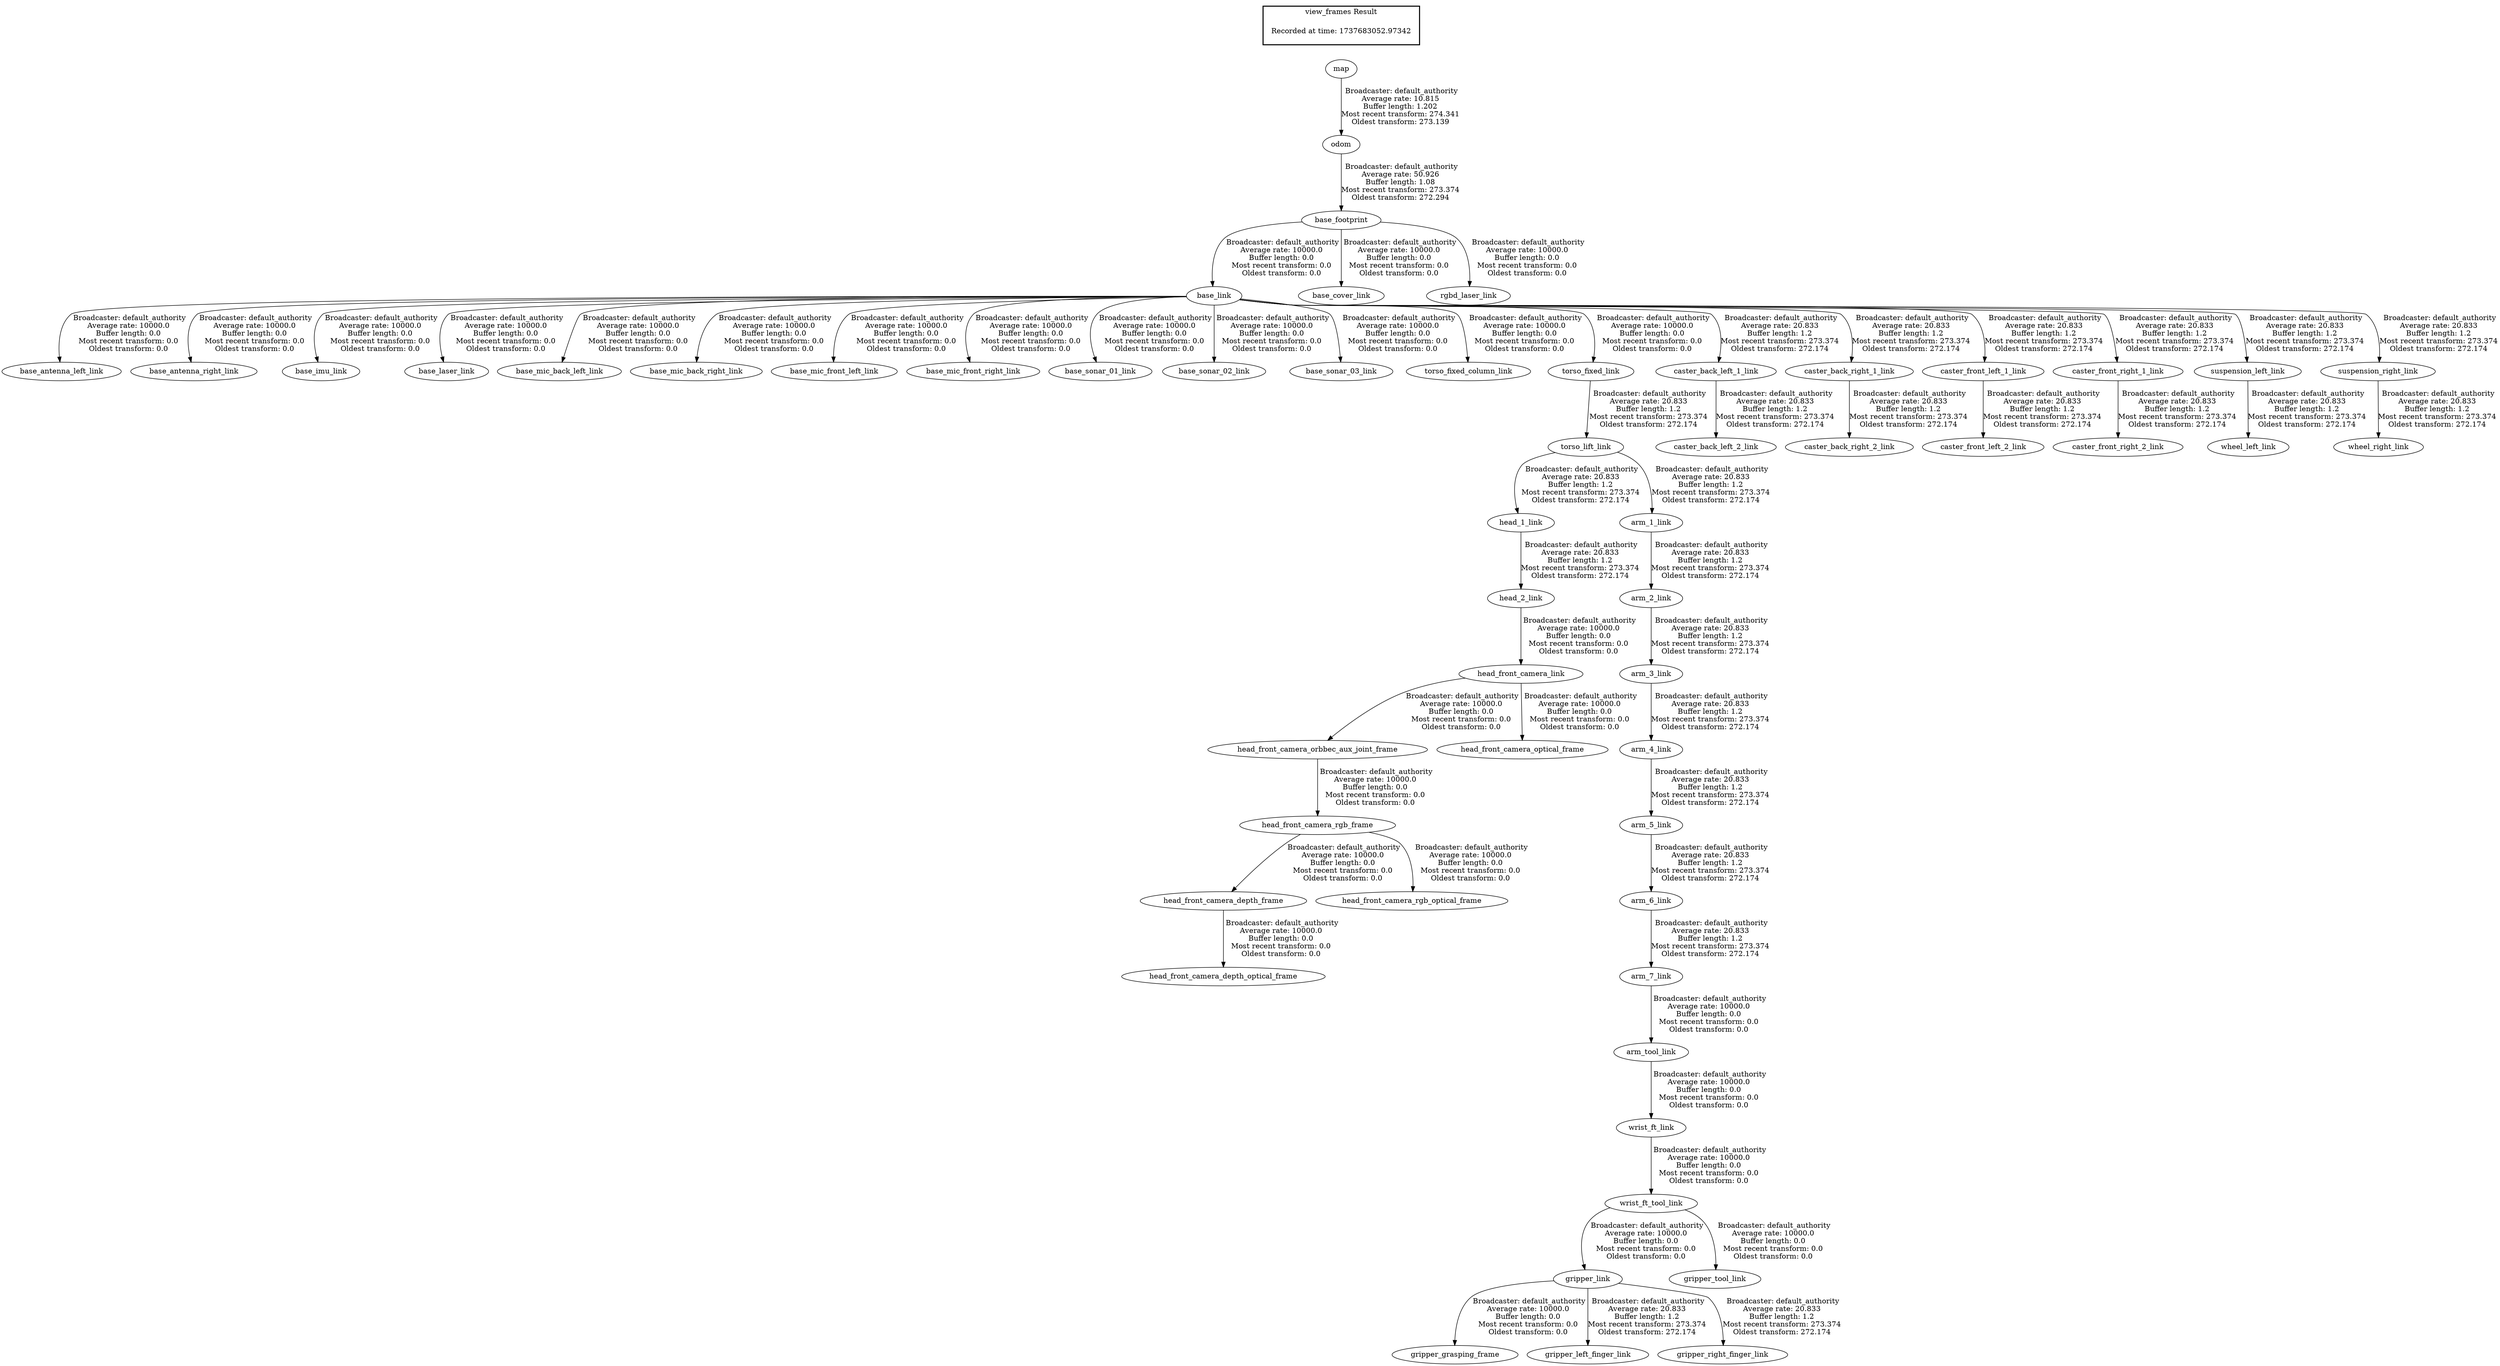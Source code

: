 digraph G {
"arm_7_link" -> "arm_tool_link"[label=" Broadcaster: default_authority\nAverage rate: 10000.0\nBuffer length: 0.0\nMost recent transform: 0.0\nOldest transform: 0.0\n"];
"arm_6_link" -> "arm_7_link"[label=" Broadcaster: default_authority\nAverage rate: 20.833\nBuffer length: 1.2\nMost recent transform: 273.374\nOldest transform: 272.174\n"];
"base_link" -> "base_antenna_left_link"[label=" Broadcaster: default_authority\nAverage rate: 10000.0\nBuffer length: 0.0\nMost recent transform: 0.0\nOldest transform: 0.0\n"];
"base_footprint" -> "base_link"[label=" Broadcaster: default_authority\nAverage rate: 10000.0\nBuffer length: 0.0\nMost recent transform: 0.0\nOldest transform: 0.0\n"];
"base_link" -> "base_antenna_right_link"[label=" Broadcaster: default_authority\nAverage rate: 10000.0\nBuffer length: 0.0\nMost recent transform: 0.0\nOldest transform: 0.0\n"];
"odom" -> "base_footprint"[label=" Broadcaster: default_authority\nAverage rate: 50.926\nBuffer length: 1.08\nMost recent transform: 273.374\nOldest transform: 272.294\n"];
"base_link" -> "base_imu_link"[label=" Broadcaster: default_authority\nAverage rate: 10000.0\nBuffer length: 0.0\nMost recent transform: 0.0\nOldest transform: 0.0\n"];
"base_link" -> "base_laser_link"[label=" Broadcaster: default_authority\nAverage rate: 10000.0\nBuffer length: 0.0\nMost recent transform: 0.0\nOldest transform: 0.0\n"];
"base_link" -> "base_mic_back_left_link"[label=" Broadcaster: default_authority\nAverage rate: 10000.0\nBuffer length: 0.0\nMost recent transform: 0.0\nOldest transform: 0.0\n"];
"base_link" -> "base_mic_back_right_link"[label=" Broadcaster: default_authority\nAverage rate: 10000.0\nBuffer length: 0.0\nMost recent transform: 0.0\nOldest transform: 0.0\n"];
"base_link" -> "base_mic_front_left_link"[label=" Broadcaster: default_authority\nAverage rate: 10000.0\nBuffer length: 0.0\nMost recent transform: 0.0\nOldest transform: 0.0\n"];
"base_link" -> "base_mic_front_right_link"[label=" Broadcaster: default_authority\nAverage rate: 10000.0\nBuffer length: 0.0\nMost recent transform: 0.0\nOldest transform: 0.0\n"];
"base_link" -> "base_sonar_01_link"[label=" Broadcaster: default_authority\nAverage rate: 10000.0\nBuffer length: 0.0\nMost recent transform: 0.0\nOldest transform: 0.0\n"];
"base_link" -> "base_sonar_02_link"[label=" Broadcaster: default_authority\nAverage rate: 10000.0\nBuffer length: 0.0\nMost recent transform: 0.0\nOldest transform: 0.0\n"];
"base_link" -> "base_sonar_03_link"[label=" Broadcaster: default_authority\nAverage rate: 10000.0\nBuffer length: 0.0\nMost recent transform: 0.0\nOldest transform: 0.0\n"];
"base_footprint" -> "base_cover_link"[label=" Broadcaster: default_authority\nAverage rate: 10000.0\nBuffer length: 0.0\nMost recent transform: 0.0\nOldest transform: 0.0\n"];
"gripper_link" -> "gripper_grasping_frame"[label=" Broadcaster: default_authority\nAverage rate: 10000.0\nBuffer length: 0.0\nMost recent transform: 0.0\nOldest transform: 0.0\n"];
"wrist_ft_tool_link" -> "gripper_link"[label=" Broadcaster: default_authority\nAverage rate: 10000.0\nBuffer length: 0.0\nMost recent transform: 0.0\nOldest transform: 0.0\n"];
"wrist_ft_link" -> "wrist_ft_tool_link"[label=" Broadcaster: default_authority\nAverage rate: 10000.0\nBuffer length: 0.0\nMost recent transform: 0.0\nOldest transform: 0.0\n"];
"wrist_ft_tool_link" -> "gripper_tool_link"[label=" Broadcaster: default_authority\nAverage rate: 10000.0\nBuffer length: 0.0\nMost recent transform: 0.0\nOldest transform: 0.0\n"];
"head_front_camera_rgb_frame" -> "head_front_camera_depth_frame"[label=" Broadcaster: default_authority\nAverage rate: 10000.0\nBuffer length: 0.0\nMost recent transform: 0.0\nOldest transform: 0.0\n"];
"head_front_camera_orbbec_aux_joint_frame" -> "head_front_camera_rgb_frame"[label=" Broadcaster: default_authority\nAverage rate: 10000.0\nBuffer length: 0.0\nMost recent transform: 0.0\nOldest transform: 0.0\n"];
"head_front_camera_depth_frame" -> "head_front_camera_depth_optical_frame"[label=" Broadcaster: default_authority\nAverage rate: 10000.0\nBuffer length: 0.0\nMost recent transform: 0.0\nOldest transform: 0.0\n"];
"head_2_link" -> "head_front_camera_link"[label=" Broadcaster: default_authority\nAverage rate: 10000.0\nBuffer length: 0.0\nMost recent transform: 0.0\nOldest transform: 0.0\n"];
"head_1_link" -> "head_2_link"[label=" Broadcaster: default_authority\nAverage rate: 20.833\nBuffer length: 1.2\nMost recent transform: 273.374\nOldest transform: 272.174\n"];
"head_front_camera_link" -> "head_front_camera_optical_frame"[label=" Broadcaster: default_authority\nAverage rate: 10000.0\nBuffer length: 0.0\nMost recent transform: 0.0\nOldest transform: 0.0\n"];
"head_front_camera_link" -> "head_front_camera_orbbec_aux_joint_frame"[label=" Broadcaster: default_authority\nAverage rate: 10000.0\nBuffer length: 0.0\nMost recent transform: 0.0\nOldest transform: 0.0\n"];
"head_front_camera_rgb_frame" -> "head_front_camera_rgb_optical_frame"[label=" Broadcaster: default_authority\nAverage rate: 10000.0\nBuffer length: 0.0\nMost recent transform: 0.0\nOldest transform: 0.0\n"];
"base_footprint" -> "rgbd_laser_link"[label=" Broadcaster: default_authority\nAverage rate: 10000.0\nBuffer length: 0.0\nMost recent transform: 0.0\nOldest transform: 0.0\n"];
"base_link" -> "torso_fixed_column_link"[label=" Broadcaster: default_authority\nAverage rate: 10000.0\nBuffer length: 0.0\nMost recent transform: 0.0\nOldest transform: 0.0\n"];
"base_link" -> "torso_fixed_link"[label=" Broadcaster: default_authority\nAverage rate: 10000.0\nBuffer length: 0.0\nMost recent transform: 0.0\nOldest transform: 0.0\n"];
"arm_tool_link" -> "wrist_ft_link"[label=" Broadcaster: default_authority\nAverage rate: 10000.0\nBuffer length: 0.0\nMost recent transform: 0.0\nOldest transform: 0.0\n"];
"map" -> "odom"[label=" Broadcaster: default_authority\nAverage rate: 10.815\nBuffer length: 1.202\nMost recent transform: 274.341\nOldest transform: 273.139\n"];
"torso_lift_link" -> "arm_1_link"[label=" Broadcaster: default_authority\nAverage rate: 20.833\nBuffer length: 1.2\nMost recent transform: 273.374\nOldest transform: 272.174\n"];
"torso_fixed_link" -> "torso_lift_link"[label=" Broadcaster: default_authority\nAverage rate: 20.833\nBuffer length: 1.2\nMost recent transform: 273.374\nOldest transform: 272.174\n"];
"arm_1_link" -> "arm_2_link"[label=" Broadcaster: default_authority\nAverage rate: 20.833\nBuffer length: 1.2\nMost recent transform: 273.374\nOldest transform: 272.174\n"];
"arm_2_link" -> "arm_3_link"[label=" Broadcaster: default_authority\nAverage rate: 20.833\nBuffer length: 1.2\nMost recent transform: 273.374\nOldest transform: 272.174\n"];
"arm_3_link" -> "arm_4_link"[label=" Broadcaster: default_authority\nAverage rate: 20.833\nBuffer length: 1.2\nMost recent transform: 273.374\nOldest transform: 272.174\n"];
"arm_4_link" -> "arm_5_link"[label=" Broadcaster: default_authority\nAverage rate: 20.833\nBuffer length: 1.2\nMost recent transform: 273.374\nOldest transform: 272.174\n"];
"arm_5_link" -> "arm_6_link"[label=" Broadcaster: default_authority\nAverage rate: 20.833\nBuffer length: 1.2\nMost recent transform: 273.374\nOldest transform: 272.174\n"];
"base_link" -> "caster_back_left_1_link"[label=" Broadcaster: default_authority\nAverage rate: 20.833\nBuffer length: 1.2\nMost recent transform: 273.374\nOldest transform: 272.174\n"];
"caster_back_left_1_link" -> "caster_back_left_2_link"[label=" Broadcaster: default_authority\nAverage rate: 20.833\nBuffer length: 1.2\nMost recent transform: 273.374\nOldest transform: 272.174\n"];
"base_link" -> "caster_back_right_1_link"[label=" Broadcaster: default_authority\nAverage rate: 20.833\nBuffer length: 1.2\nMost recent transform: 273.374\nOldest transform: 272.174\n"];
"caster_back_right_1_link" -> "caster_back_right_2_link"[label=" Broadcaster: default_authority\nAverage rate: 20.833\nBuffer length: 1.2\nMost recent transform: 273.374\nOldest transform: 272.174\n"];
"base_link" -> "caster_front_left_1_link"[label=" Broadcaster: default_authority\nAverage rate: 20.833\nBuffer length: 1.2\nMost recent transform: 273.374\nOldest transform: 272.174\n"];
"caster_front_left_1_link" -> "caster_front_left_2_link"[label=" Broadcaster: default_authority\nAverage rate: 20.833\nBuffer length: 1.2\nMost recent transform: 273.374\nOldest transform: 272.174\n"];
"base_link" -> "caster_front_right_1_link"[label=" Broadcaster: default_authority\nAverage rate: 20.833\nBuffer length: 1.2\nMost recent transform: 273.374\nOldest transform: 272.174\n"];
"caster_front_right_1_link" -> "caster_front_right_2_link"[label=" Broadcaster: default_authority\nAverage rate: 20.833\nBuffer length: 1.2\nMost recent transform: 273.374\nOldest transform: 272.174\n"];
"gripper_link" -> "gripper_left_finger_link"[label=" Broadcaster: default_authority\nAverage rate: 20.833\nBuffer length: 1.2\nMost recent transform: 273.374\nOldest transform: 272.174\n"];
"gripper_link" -> "gripper_right_finger_link"[label=" Broadcaster: default_authority\nAverage rate: 20.833\nBuffer length: 1.2\nMost recent transform: 273.374\nOldest transform: 272.174\n"];
"torso_lift_link" -> "head_1_link"[label=" Broadcaster: default_authority\nAverage rate: 20.833\nBuffer length: 1.2\nMost recent transform: 273.374\nOldest transform: 272.174\n"];
"base_link" -> "suspension_left_link"[label=" Broadcaster: default_authority\nAverage rate: 20.833\nBuffer length: 1.2\nMost recent transform: 273.374\nOldest transform: 272.174\n"];
"base_link" -> "suspension_right_link"[label=" Broadcaster: default_authority\nAverage rate: 20.833\nBuffer length: 1.2\nMost recent transform: 273.374\nOldest transform: 272.174\n"];
"suspension_left_link" -> "wheel_left_link"[label=" Broadcaster: default_authority\nAverage rate: 20.833\nBuffer length: 1.2\nMost recent transform: 273.374\nOldest transform: 272.174\n"];
"suspension_right_link" -> "wheel_right_link"[label=" Broadcaster: default_authority\nAverage rate: 20.833\nBuffer length: 1.2\nMost recent transform: 273.374\nOldest transform: 272.174\n"];
edge [style=invis];
 subgraph cluster_legend { style=bold; color=black; label ="view_frames Result";
"Recorded at time: 1737683052.97342"[ shape=plaintext ] ;
}->"map";
}